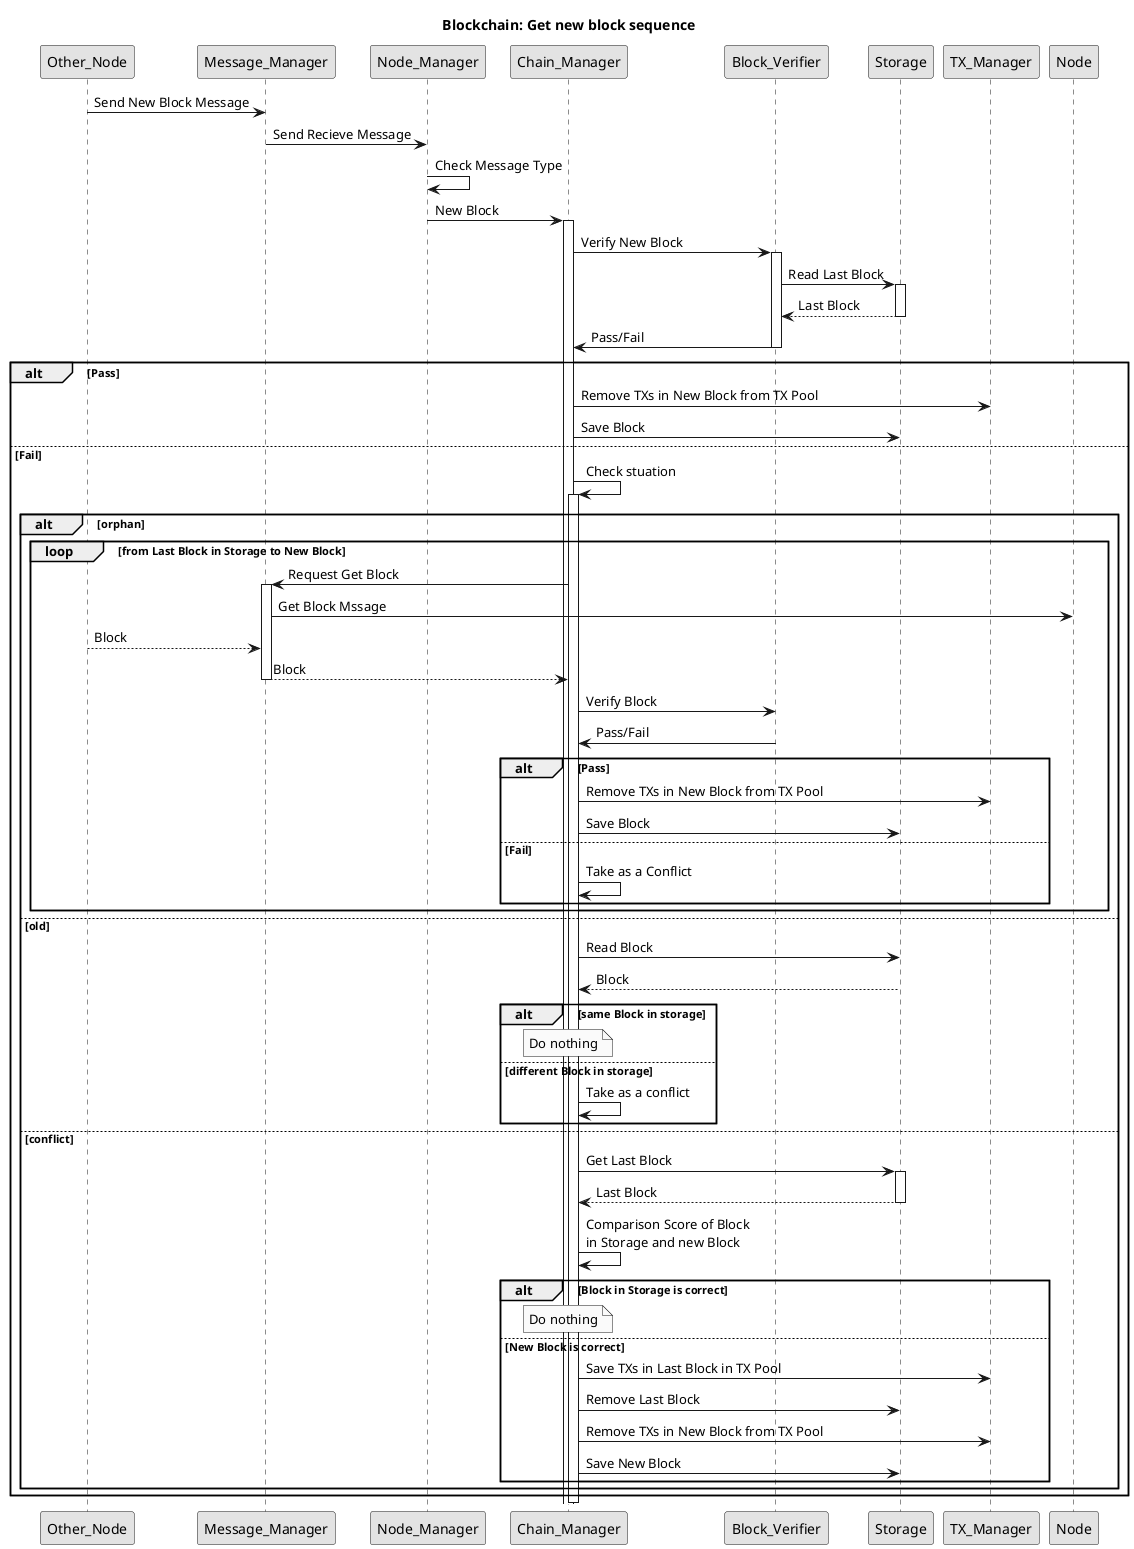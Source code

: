 @startuml
skinparam shadowing false
skinparam monochrome true
title Blockchain: Get new block sequence

Other_Node -> Message_Manager: Send New Block Message
Message_Manager -> Node_Manager: Send Recieve Message
Node_Manager -> Node_Manager: Check Message Type
Node_Manager -> Chain_Manager: New Block
activate Chain_Manager
Chain_Manager -> Block_Verifier: Verify New Block
activate Block_Verifier
Block_Verifier -> Storage:Read Last Block
activate Storage
Storage --> Block_Verifier: Last Block
deactivate Storage
Block_Verifier -> Chain_Manager: Pass/Fail
deactivate Block_Verifier
alt Pass
  Chain_Manager -> TX_Manager: Remove TXs in New Block from TX Pool
  Chain_Manager -> Storage: Save Block
else Fail
  Chain_Manager -> Chain_Manager: Check stuation
  activate Chain_Manager
  alt orphan
    loop from Last Block in Storage to New Block
      Chain_Manager -> Message_Manager: Request Get Block
      activate Message_Manager
      Message_Manager -> Node: Get Block Mssage
      Other_Node --> Message_Manager: Block
      Message_Manager  --> Chain_Manager: Block
      deactivate Message_Manager
      Chain_Manager -> Block_Verifier: Verify Block
      Block_Verifier -> Chain_Manager: Pass/Fail
      alt Pass
        Chain_Manager -> TX_Manager: Remove TXs in New Block from TX Pool
        Chain_Manager -> Storage: Save Block
      else Fail
        Chain_Manager -> Chain_Manager: Take as a Conflict
      end
    end
  else old
    Chain_Manager -> Storage: Read Block
    Storage --> Chain_Manager: Block
    alt same Block in storage
      note over Chain_Manager:Do nothing
    else different Block in storage
      Chain_Manager -> Chain_Manager: Take as a conflict
    end
  else conflict
    Chain_Manager -> Storage: Get Last Block
    activate Storage
    Storage --> Chain_Manager :Last Block
    deactivate Storage
    Chain_Manager -> Chain_Manager: Comparison Score of Block\nin Storage and new Block
    alt Block in Storage is correct
      note over Chain_Manager:Do nothing
    else New Block is correct
      Chain_Manager -> TX_Manager: Save TXs in Last Block in TX Pool
      Chain_Manager -> Storage: Remove Last Block
      Chain_Manager -> TX_Manager: Remove TXs in New Block from TX Pool
      Chain_Manager -> Storage: Save New Block
    end
  end
end
deactivate Chain_Manager
@enduml
